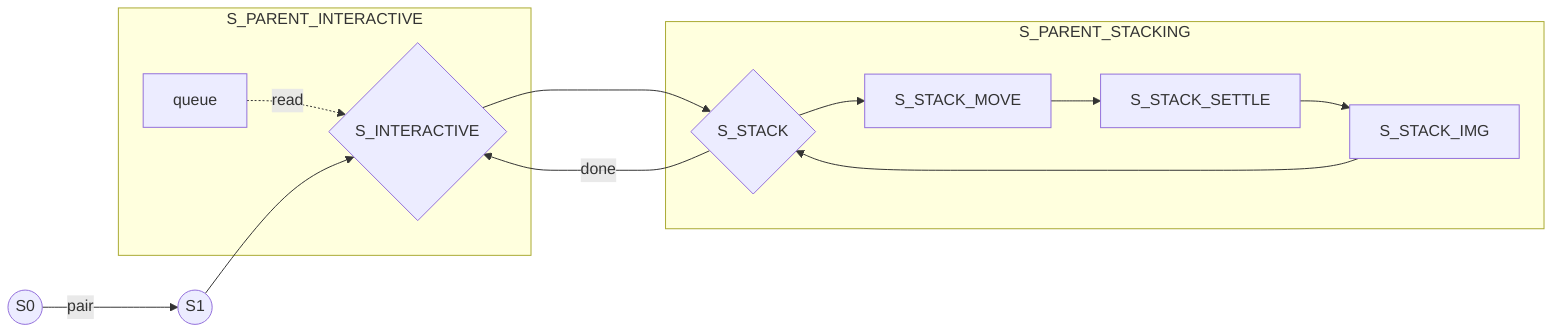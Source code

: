 flowchart LR;
    S0((S0));
    S1((S1));
    S0 -->|pair| S1;

    subgraph S_PARENT_INTERACTIVE
      direction TB 
      S_INTERACTIVE{S_INTERACTIVE}
      queue-. read .->S_INTERACTIVE
    end
    S1 --> S_INTERACTIVE;
    

    subgraph S_PARENT_STACKING;
      direction TB
      S_STACK{S_STACK}
      S_STACK_MOVE --> S_STACK_SETTLE;
      S_STACK_SETTLE --> S_STACK_IMG;
      S_STACK_IMG --> S_STACK;
      S_STACK --> S_STACK_MOVE;
    end
    S_STACK --->|done| S_INTERACTIVE;
    S_INTERACTIVE ---> S_STACK;